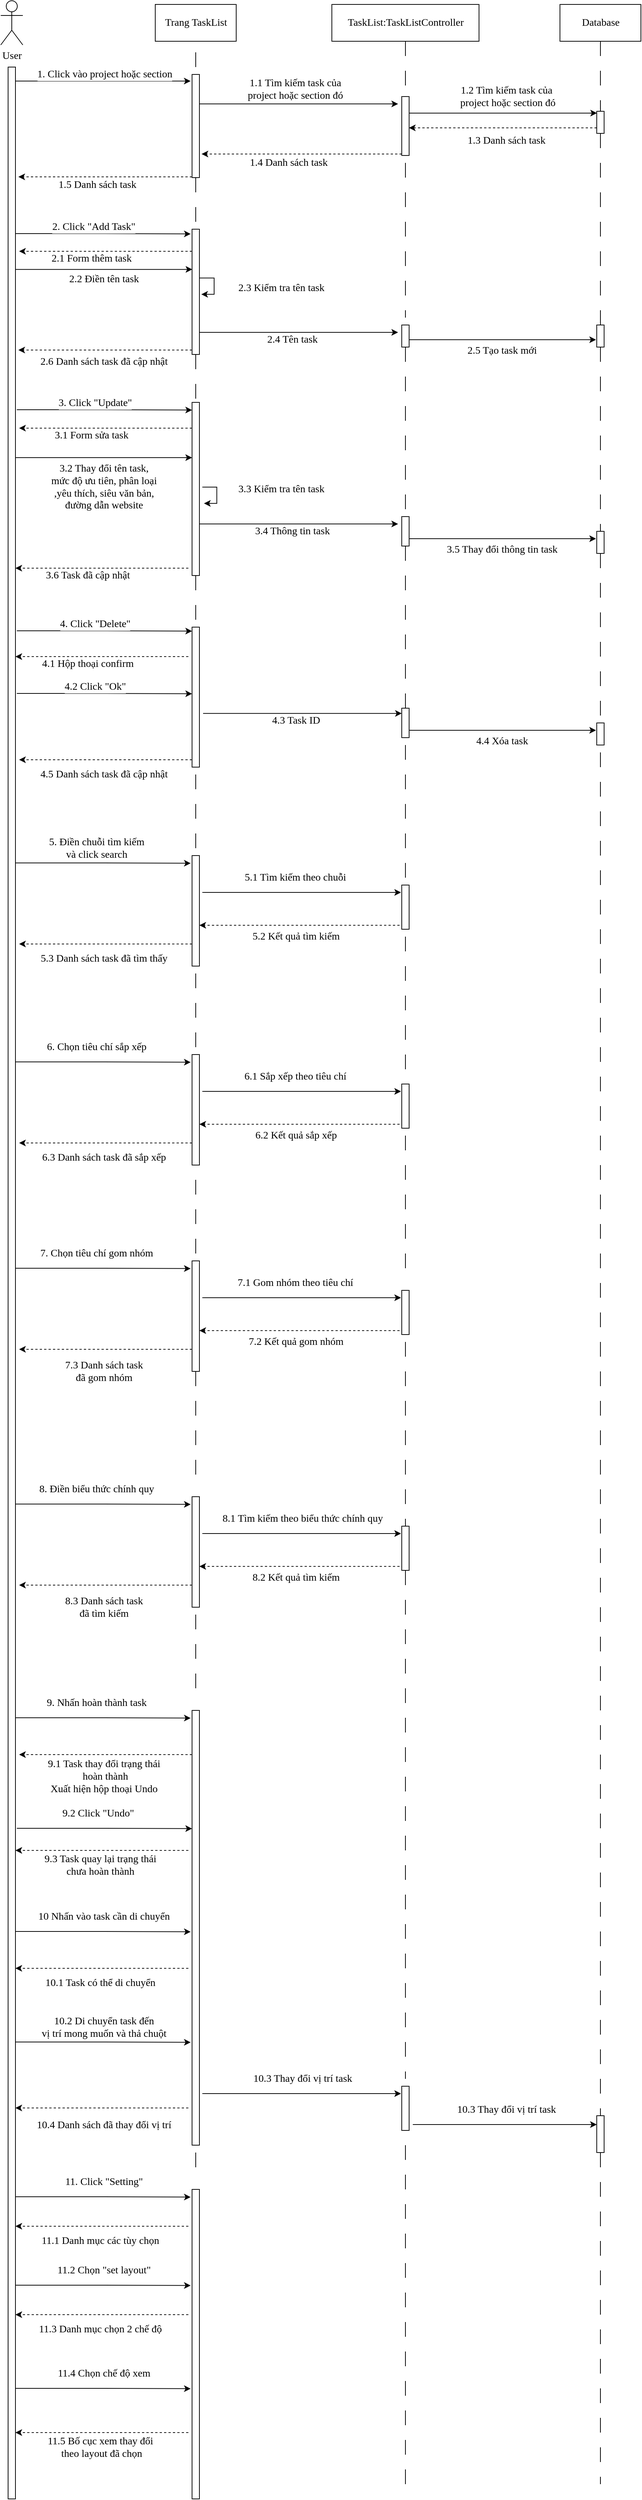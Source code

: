<mxfile version="13.9.7" type="google"><diagram id="oH6InZsteaYxzevQTh1Y" name="Page-1"><mxGraphModel dx="1323" dy="702" grid="1" gridSize="10" guides="1" tooltips="1" connect="1" arrows="1" fold="1" page="1" pageScale="1" pageWidth="827" pageHeight="1169" math="0" shadow="0"><root><mxCell id="0"/><mxCell id="1" parent="0"/><mxCell id="gBEN8tyaQ1aY2pG-gv04-1" value="User" style="shape=umlActor;verticalLabelPosition=bottom;verticalAlign=top;html=1;outlineConnect=0;fontFamily=Verdana;fontSize=14;" parent="1" vertex="1"><mxGeometry x="140" y="40" width="30" height="60" as="geometry"/></mxCell><mxCell id="gBEN8tyaQ1aY2pG-gv04-9" style="edgeStyle=orthogonalEdgeStyle;rounded=0;orthogonalLoop=1;jettySize=auto;html=1;fontFamily=Verdana;fontSize=14;" parent="1" source="gBEN8tyaQ1aY2pG-gv04-2" edge="1"><mxGeometry relative="1" as="geometry"><mxPoint x="398" y="149" as="targetPoint"/><Array as="points"><mxPoint x="240" y="149"/><mxPoint x="240" y="149"/></Array></mxGeometry></mxCell><mxCell id="gBEN8tyaQ1aY2pG-gv04-10" value="1. Click vào project hoặc section" style="edgeLabel;html=1;align=center;verticalAlign=middle;resizable=0;points=[];fontFamily=Verdana;fontSize=14;" parent="gBEN8tyaQ1aY2pG-gv04-9" vertex="1" connectable="0"><mxGeometry x="-0.185" y="3" relative="1" as="geometry"><mxPoint x="23.33" y="-6" as="offset"/></mxGeometry></mxCell><mxCell id="gBEN8tyaQ1aY2pG-gv04-31" style="edgeStyle=orthogonalEdgeStyle;rounded=0;orthogonalLoop=1;jettySize=auto;html=1;entryX=-0.189;entryY=0.038;entryDx=0;entryDy=0;entryPerimeter=0;fontFamily=Verdana;fontSize=14;" parent="1" source="gBEN8tyaQ1aY2pG-gv04-2" target="gBEN8tyaQ1aY2pG-gv04-30" edge="1"><mxGeometry relative="1" as="geometry"><Array as="points"><mxPoint x="280" y="356"/><mxPoint x="280" y="356"/></Array></mxGeometry></mxCell><mxCell id="gBEN8tyaQ1aY2pG-gv04-32" value="2. Click &quot;Add Task&quot;" style="edgeLabel;html=1;align=center;verticalAlign=middle;resizable=0;points=[];fontFamily=Verdana;fontSize=14;" parent="gBEN8tyaQ1aY2pG-gv04-31" vertex="1" connectable="0"><mxGeometry x="-0.113" y="-2" relative="1" as="geometry"><mxPoint y="-11.02" as="offset"/></mxGeometry></mxCell><mxCell id="gBEN8tyaQ1aY2pG-gv04-36" style="edgeStyle=orthogonalEdgeStyle;rounded=0;orthogonalLoop=1;jettySize=auto;html=1;entryX=0.033;entryY=0.321;entryDx=0;entryDy=0;entryPerimeter=0;fontFamily=Verdana;fontSize=14;" parent="1" source="gBEN8tyaQ1aY2pG-gv04-2" target="gBEN8tyaQ1aY2pG-gv04-30" edge="1"><mxGeometry relative="1" as="geometry"><Array as="points"><mxPoint x="230" y="405"/></Array></mxGeometry></mxCell><mxCell id="gBEN8tyaQ1aY2pG-gv04-37" value="2.2 Điền tên task" style="edgeLabel;html=1;align=center;verticalAlign=middle;resizable=0;points=[];fontFamily=Verdana;fontSize=14;" parent="gBEN8tyaQ1aY2pG-gv04-36" vertex="1" connectable="0"><mxGeometry x="0.156" y="3" relative="1" as="geometry"><mxPoint x="-19.17" y="15.98" as="offset"/></mxGeometry></mxCell><mxCell id="gBEN8tyaQ1aY2pG-gv04-2" value="" style="html=1;points=[];perimeter=orthogonalPerimeter;fontFamily=Verdana;fontSize=14;" parent="1" vertex="1"><mxGeometry x="150" y="130" width="10" height="3300" as="geometry"/></mxCell><mxCell id="gBEN8tyaQ1aY2pG-gv04-3" value="Trang TaskList" style="html=1;fontFamily=Verdana;fontSize=14;" parent="1" vertex="1"><mxGeometry x="350" y="45" width="110" height="50" as="geometry"/></mxCell><mxCell id="gBEN8tyaQ1aY2pG-gv04-4" value="TaskList:TaskListController" style="html=1;fontFamily=Verdana;fontSize=14;" parent="1" vertex="1"><mxGeometry x="590" y="45" width="200" height="50" as="geometry"/></mxCell><mxCell id="gBEN8tyaQ1aY2pG-gv04-5" value="Database" style="html=1;fontFamily=Verdana;fontSize=14;" parent="1" vertex="1"><mxGeometry x="900" y="45" width="110" height="50" as="geometry"/></mxCell><mxCell id="gBEN8tyaQ1aY2pG-gv04-6" value="" style="line;strokeWidth=1;direction=south;html=1;dashed=1;dashPattern=20 20;fontFamily=Verdana;fontSize=14;" parent="1" vertex="1"><mxGeometry x="400" y="110" width="10" height="20" as="geometry"/></mxCell><mxCell id="gBEN8tyaQ1aY2pG-gv04-16" style="edgeStyle=orthogonalEdgeStyle;rounded=0;orthogonalLoop=1;jettySize=auto;html=1;fontFamily=Verdana;fontSize=14;" parent="1" source="gBEN8tyaQ1aY2pG-gv04-7" edge="1"><mxGeometry relative="1" as="geometry"><mxPoint x="680" y="180" as="targetPoint"/><Array as="points"><mxPoint x="500" y="180"/><mxPoint x="500" y="180"/></Array></mxGeometry></mxCell><mxCell id="gBEN8tyaQ1aY2pG-gv04-17" value="1.1 Tìm kiếm task của &lt;br&gt;project hoặc section đó" style="edgeLabel;html=1;align=center;verticalAlign=middle;resizable=0;points=[];fontFamily=Verdana;fontSize=14;" parent="gBEN8tyaQ1aY2pG-gv04-16" vertex="1" connectable="0"><mxGeometry x="-0.195" y="-1" relative="1" as="geometry"><mxPoint x="21.67" y="-21" as="offset"/></mxGeometry></mxCell><mxCell id="gBEN8tyaQ1aY2pG-gv04-25" style="edgeStyle=orthogonalEdgeStyle;rounded=0;orthogonalLoop=1;jettySize=auto;html=1;dashed=1;fontFamily=Verdana;fontSize=14;" parent="1" source="gBEN8tyaQ1aY2pG-gv04-7" edge="1"><mxGeometry relative="1" as="geometry"><mxPoint x="164" y="279" as="targetPoint"/><Array as="points"><mxPoint x="340" y="279"/><mxPoint x="340" y="279"/></Array></mxGeometry></mxCell><mxCell id="gBEN8tyaQ1aY2pG-gv04-26" value="1.5 Danh sách task" style="edgeLabel;html=1;align=center;verticalAlign=middle;resizable=0;points=[];fontFamily=Verdana;fontSize=14;" parent="gBEN8tyaQ1aY2pG-gv04-25" vertex="1" connectable="0"><mxGeometry x="0.203" y="-1" relative="1" as="geometry"><mxPoint x="12.5" y="12.02" as="offset"/></mxGeometry></mxCell><mxCell id="gBEN8tyaQ1aY2pG-gv04-7" value="" style="html=1;points=[];perimeter=orthogonalPerimeter;fontFamily=Verdana;fontSize=14;" parent="1" vertex="1"><mxGeometry x="400" y="140" width="10" height="140" as="geometry"/></mxCell><mxCell id="gBEN8tyaQ1aY2pG-gv04-11" value="" style="line;strokeWidth=1;direction=south;html=1;dashed=1;dashPattern=20 20;fontFamily=Verdana;fontSize=14;" parent="1" vertex="1"><mxGeometry x="685" y="95" width="10" height="75" as="geometry"/></mxCell><mxCell id="gBEN8tyaQ1aY2pG-gv04-13" value="" style="line;strokeWidth=1;direction=south;html=1;dashed=1;dashPattern=20 20;fontFamily=Verdana;fontSize=14;" parent="1" vertex="1"><mxGeometry x="950" y="95" width="10" height="95" as="geometry"/></mxCell><mxCell id="gBEN8tyaQ1aY2pG-gv04-19" style="edgeStyle=orthogonalEdgeStyle;rounded=0;orthogonalLoop=1;jettySize=auto;html=1;entryX=0.033;entryY=0.083;entryDx=0;entryDy=0;entryPerimeter=0;fontFamily=Verdana;fontSize=14;" parent="1" source="gBEN8tyaQ1aY2pG-gv04-15" target="gBEN8tyaQ1aY2pG-gv04-18" edge="1"><mxGeometry relative="1" as="geometry"><Array as="points"><mxPoint x="823" y="192"/></Array></mxGeometry></mxCell><mxCell id="gBEN8tyaQ1aY2pG-gv04-20" value="1.2 Tìm kiếm task của&lt;br&gt;&amp;nbsp;project hoặc section đó" style="edgeLabel;html=1;align=center;verticalAlign=middle;resizable=0;points=[];fontFamily=Verdana;fontSize=14;" parent="gBEN8tyaQ1aY2pG-gv04-19" vertex="1" connectable="0"><mxGeometry x="0.165" y="4" relative="1" as="geometry"><mxPoint x="-16.33" y="-18.5" as="offset"/></mxGeometry></mxCell><mxCell id="gBEN8tyaQ1aY2pG-gv04-23" style="edgeStyle=orthogonalEdgeStyle;rounded=0;orthogonalLoop=1;jettySize=auto;html=1;dashed=1;fontFamily=Verdana;fontSize=14;" parent="1" source="gBEN8tyaQ1aY2pG-gv04-15" edge="1"><mxGeometry relative="1" as="geometry"><mxPoint x="413" y="248" as="targetPoint"/><Array as="points"><mxPoint x="620" y="248"/><mxPoint x="620" y="248"/></Array></mxGeometry></mxCell><mxCell id="gBEN8tyaQ1aY2pG-gv04-24" value="1.4 Danh sách task" style="edgeLabel;html=1;align=center;verticalAlign=middle;resizable=0;points=[];fontFamily=Verdana;fontSize=14;" parent="gBEN8tyaQ1aY2pG-gv04-23" vertex="1" connectable="0"><mxGeometry x="0.137" y="2" relative="1" as="geometry"><mxPoint y="10" as="offset"/></mxGeometry></mxCell><mxCell id="gBEN8tyaQ1aY2pG-gv04-15" value="" style="html=1;points=[];perimeter=orthogonalPerimeter;fontFamily=Verdana;fontSize=14;" parent="1" vertex="1"><mxGeometry x="685" y="170" width="10" height="80" as="geometry"/></mxCell><mxCell id="gBEN8tyaQ1aY2pG-gv04-21" style="edgeStyle=orthogonalEdgeStyle;rounded=0;orthogonalLoop=1;jettySize=auto;html=1;entryX=0.978;entryY=0.531;entryDx=0;entryDy=0;entryPerimeter=0;dashed=1;fontFamily=Verdana;fontSize=14;" parent="1" source="gBEN8tyaQ1aY2pG-gv04-18" target="gBEN8tyaQ1aY2pG-gv04-15" edge="1"><mxGeometry relative="1" as="geometry"><Array as="points"><mxPoint x="823" y="212"/></Array></mxGeometry></mxCell><mxCell id="gBEN8tyaQ1aY2pG-gv04-22" value="1.3 Danh sách task" style="edgeLabel;html=1;align=center;verticalAlign=middle;resizable=0;points=[];fontFamily=Verdana;fontSize=14;" parent="gBEN8tyaQ1aY2pG-gv04-21" vertex="1" connectable="0"><mxGeometry x="-0.167" y="2" relative="1" as="geometry"><mxPoint x="-16.33" y="15.5" as="offset"/></mxGeometry></mxCell><mxCell id="gBEN8tyaQ1aY2pG-gv04-18" value="" style="html=1;points=[];perimeter=orthogonalPerimeter;fontFamily=Verdana;fontSize=14;" parent="1" vertex="1"><mxGeometry x="950" y="190" width="10" height="30" as="geometry"/></mxCell><mxCell id="gBEN8tyaQ1aY2pG-gv04-27" value="" style="line;strokeWidth=1;direction=south;html=1;dashed=1;dashPattern=20 20;fontFamily=Verdana;fontSize=14;" parent="1" vertex="1"><mxGeometry x="400" y="280" width="10" height="75" as="geometry"/></mxCell><mxCell id="gBEN8tyaQ1aY2pG-gv04-28" value="" style="line;strokeWidth=1;direction=south;html=1;dashed=1;dashPattern=20 20;fontFamily=Verdana;fontSize=14;" parent="1" vertex="1"><mxGeometry x="685" y="260" width="10" height="210" as="geometry"/></mxCell><mxCell id="gBEN8tyaQ1aY2pG-gv04-29" value="" style="line;strokeWidth=1;direction=south;html=1;dashed=1;dashPattern=20 20;fontFamily=Verdana;fontSize=14;" parent="1" vertex="1"><mxGeometry x="950" y="220" width="10" height="260" as="geometry"/></mxCell><mxCell id="gBEN8tyaQ1aY2pG-gv04-34" style="edgeStyle=orthogonalEdgeStyle;rounded=0;orthogonalLoop=1;jettySize=auto;html=1;dashed=1;fontFamily=Verdana;fontSize=14;" parent="1" source="gBEN8tyaQ1aY2pG-gv04-30" edge="1"><mxGeometry relative="1" as="geometry"><mxPoint x="165" y="380" as="targetPoint"/><Array as="points"><mxPoint x="165" y="380"/></Array></mxGeometry></mxCell><mxCell id="gBEN8tyaQ1aY2pG-gv04-35" value="2.1 Form thêm task" style="edgeLabel;html=1;align=center;verticalAlign=middle;resizable=0;points=[];fontFamily=Verdana;fontSize=14;" parent="gBEN8tyaQ1aY2pG-gv04-34" vertex="1" connectable="0"><mxGeometry x="0.164" y="2" relative="1" as="geometry"><mxPoint y="8" as="offset"/></mxGeometry></mxCell><mxCell id="gBEN8tyaQ1aY2pG-gv04-43" style="edgeStyle=orthogonalEdgeStyle;rounded=0;orthogonalLoop=1;jettySize=auto;html=1;fontFamily=Verdana;fontSize=14;" parent="1" source="gBEN8tyaQ1aY2pG-gv04-30" edge="1"><mxGeometry relative="1" as="geometry"><mxPoint x="680" y="490" as="targetPoint"/><Array as="points"><mxPoint x="480" y="490"/><mxPoint x="480" y="490"/></Array></mxGeometry></mxCell><mxCell id="gBEN8tyaQ1aY2pG-gv04-44" value="2.4 Tên task" style="edgeLabel;html=1;align=center;verticalAlign=middle;resizable=0;points=[];fontFamily=Verdana;fontSize=14;" parent="gBEN8tyaQ1aY2pG-gv04-43" vertex="1" connectable="0"><mxGeometry x="-0.125" y="3" relative="1" as="geometry"><mxPoint x="7.5" y="13" as="offset"/></mxGeometry></mxCell><mxCell id="gBEN8tyaQ1aY2pG-gv04-48" style="edgeStyle=orthogonalEdgeStyle;rounded=0;orthogonalLoop=1;jettySize=auto;html=1;dashed=1;fontFamily=Verdana;fontSize=14;" parent="1" source="gBEN8tyaQ1aY2pG-gv04-30" edge="1"><mxGeometry relative="1" as="geometry"><mxPoint x="164" y="514" as="targetPoint"/><Array as="points"><mxPoint x="350" y="514"/><mxPoint x="350" y="514"/></Array></mxGeometry></mxCell><mxCell id="gBEN8tyaQ1aY2pG-gv04-49" value="2.6 Danh sách task đã cập nhật" style="edgeLabel;html=1;align=center;verticalAlign=middle;resizable=0;points=[];fontFamily=Verdana;fontSize=14;" parent="gBEN8tyaQ1aY2pG-gv04-48" vertex="1" connectable="0"><mxGeometry x="0.1" y="2" relative="1" as="geometry"><mxPoint x="10" y="14.09" as="offset"/></mxGeometry></mxCell><mxCell id="gBEN8tyaQ1aY2pG-gv04-30" value="" style="html=1;points=[];perimeter=orthogonalPerimeter;fontFamily=Verdana;fontSize=14;" parent="1" vertex="1"><mxGeometry x="400" y="350" width="10" height="170" as="geometry"/></mxCell><mxCell id="gBEN8tyaQ1aY2pG-gv04-38" style="edgeStyle=orthogonalEdgeStyle;rounded=0;orthogonalLoop=1;jettySize=auto;html=1;exitX=1.033;exitY=0.39;exitDx=0;exitDy=0;exitPerimeter=0;entryX=1.256;entryY=0.52;entryDx=0;entryDy=0;entryPerimeter=0;fontFamily=Verdana;fontSize=14;" parent="1" source="gBEN8tyaQ1aY2pG-gv04-30" target="gBEN8tyaQ1aY2pG-gv04-30" edge="1"><mxGeometry relative="1" as="geometry"><Array as="points"><mxPoint x="430" y="416"/><mxPoint x="430" y="438"/></Array></mxGeometry></mxCell><mxCell id="gBEN8tyaQ1aY2pG-gv04-39" value="2.3 Kiểm tra tên task" style="edgeLabel;html=1;align=center;verticalAlign=middle;resizable=0;points=[];fontFamily=Verdana;fontSize=14;" parent="gBEN8tyaQ1aY2pG-gv04-38" vertex="1" connectable="0"><mxGeometry x="-0.424" y="-3" relative="1" as="geometry"><mxPoint x="93.01" y="10.67" as="offset"/></mxGeometry></mxCell><mxCell id="gBEN8tyaQ1aY2pG-gv04-45" style="edgeStyle=orthogonalEdgeStyle;rounded=0;orthogonalLoop=1;jettySize=auto;html=1;fontFamily=Verdana;fontSize=14;" parent="1" source="gBEN8tyaQ1aY2pG-gv04-40" edge="1"><mxGeometry relative="1" as="geometry"><mxPoint x="949" y="500" as="targetPoint"/><Array as="points"><mxPoint x="949" y="500"/></Array></mxGeometry></mxCell><mxCell id="gBEN8tyaQ1aY2pG-gv04-47" value="2.5 Tạo task mới" style="edgeLabel;html=1;align=center;verticalAlign=middle;resizable=0;points=[];fontFamily=Verdana;fontSize=14;" parent="gBEN8tyaQ1aY2pG-gv04-45" vertex="1" connectable="0"><mxGeometry x="-0.096" y="-1" relative="1" as="geometry"><mxPoint x="10.35" y="14" as="offset"/></mxGeometry></mxCell><mxCell id="gBEN8tyaQ1aY2pG-gv04-40" value="" style="html=1;points=[];perimeter=orthogonalPerimeter;fontFamily=Verdana;fontSize=14;" parent="1" vertex="1"><mxGeometry x="685" y="480" width="10" height="30" as="geometry"/></mxCell><mxCell id="gBEN8tyaQ1aY2pG-gv04-41" value="" style="html=1;points=[];perimeter=orthogonalPerimeter;fontFamily=Verdana;fontSize=14;" parent="1" vertex="1"><mxGeometry x="950" y="480" width="10" height="30" as="geometry"/></mxCell><mxCell id="gBEN8tyaQ1aY2pG-gv04-50" value="" style="line;strokeWidth=1;direction=south;html=1;dashed=1;dashPattern=20 20;fontFamily=Verdana;fontSize=14;" parent="1" vertex="1"><mxGeometry x="400" y="520" width="10" height="75" as="geometry"/></mxCell><mxCell id="gBEN8tyaQ1aY2pG-gv04-51" value="" style="line;strokeWidth=1;direction=south;html=1;dashed=1;dashPattern=20 20;fontFamily=Verdana;fontSize=14;" parent="1" vertex="1"><mxGeometry x="685" y="510" width="10" height="220" as="geometry"/></mxCell><mxCell id="gBEN8tyaQ1aY2pG-gv04-52" value="" style="line;strokeWidth=1;direction=south;html=1;dashed=1;dashPattern=20 20;fontFamily=Verdana;fontSize=14;" parent="1" vertex="1"><mxGeometry x="950" y="510" width="10" height="250" as="geometry"/></mxCell><mxCell id="gBEN8tyaQ1aY2pG-gv04-53" value="" style="html=1;points=[];perimeter=orthogonalPerimeter;fontFamily=Verdana;fontSize=14;" parent="1" vertex="1"><mxGeometry x="400" y="585" width="10" height="235" as="geometry"/></mxCell><mxCell id="gBEN8tyaQ1aY2pG-gv04-54" style="edgeStyle=orthogonalEdgeStyle;rounded=0;orthogonalLoop=1;jettySize=auto;html=1;entryX=-0.189;entryY=0.038;entryDx=0;entryDy=0;entryPerimeter=0;fontFamily=Verdana;fontSize=14;" parent="1" edge="1"><mxGeometry relative="1" as="geometry"><mxPoint x="161.89" y="595.0" as="sourcePoint"/><mxPoint x="400.0" y="595.46" as="targetPoint"/><Array as="points"><mxPoint x="281.89" y="595"/><mxPoint x="281.89" y="595"/></Array></mxGeometry></mxCell><mxCell id="gBEN8tyaQ1aY2pG-gv04-55" value="3. Click &quot;Update&quot;" style="edgeLabel;html=1;align=center;verticalAlign=middle;resizable=0;points=[];fontFamily=Verdana;fontSize=14;" parent="gBEN8tyaQ1aY2pG-gv04-54" vertex="1" connectable="0"><mxGeometry x="-0.113" y="-2" relative="1" as="geometry"><mxPoint y="-11.02" as="offset"/></mxGeometry></mxCell><mxCell id="gBEN8tyaQ1aY2pG-gv04-56" style="edgeStyle=orthogonalEdgeStyle;rounded=0;orthogonalLoop=1;jettySize=auto;html=1;dashed=1;fontFamily=Verdana;fontSize=14;" parent="1" edge="1"><mxGeometry relative="1" as="geometry"><mxPoint x="400" y="620" as="sourcePoint"/><mxPoint x="165" y="620" as="targetPoint"/><Array as="points"><mxPoint x="165" y="620"/></Array></mxGeometry></mxCell><mxCell id="gBEN8tyaQ1aY2pG-gv04-57" value="3.1 Form sửa task" style="edgeLabel;html=1;align=center;verticalAlign=middle;resizable=0;points=[];fontFamily=Verdana;fontSize=14;" parent="gBEN8tyaQ1aY2pG-gv04-56" vertex="1" connectable="0"><mxGeometry x="0.164" y="2" relative="1" as="geometry"><mxPoint y="8" as="offset"/></mxGeometry></mxCell><mxCell id="gBEN8tyaQ1aY2pG-gv04-58" style="edgeStyle=orthogonalEdgeStyle;rounded=0;orthogonalLoop=1;jettySize=auto;html=1;entryX=0.033;entryY=0.321;entryDx=0;entryDy=0;entryPerimeter=0;fontFamily=Verdana;fontSize=14;" parent="1" edge="1"><mxGeometry relative="1" as="geometry"><mxPoint x="159.67" y="660.013" as="sourcePoint"/><mxPoint x="400.0" y="660" as="targetPoint"/><Array as="points"><mxPoint x="229.67" y="660.43"/></Array></mxGeometry></mxCell><mxCell id="gBEN8tyaQ1aY2pG-gv04-59" value="3.2 Thay đổi tên task, &lt;br&gt;mức độ ưu tiên, phân loại&lt;br style=&quot;font-size: 14px&quot;&gt;,yêu thích, siêu văn bản, &lt;br&gt;đường dẫn website" style="edgeLabel;html=1;align=center;verticalAlign=middle;resizable=0;points=[];fontFamily=Verdana;fontSize=14;" parent="gBEN8tyaQ1aY2pG-gv04-58" vertex="1" connectable="0"><mxGeometry x="0.156" y="3" relative="1" as="geometry"><mxPoint x="-19.17" y="43" as="offset"/></mxGeometry></mxCell><mxCell id="gBEN8tyaQ1aY2pG-gv04-60" style="edgeStyle=orthogonalEdgeStyle;rounded=0;orthogonalLoop=1;jettySize=auto;html=1;exitX=1.033;exitY=0.39;exitDx=0;exitDy=0;exitPerimeter=0;entryX=1.256;entryY=0.52;entryDx=0;entryDy=0;entryPerimeter=0;fontFamily=Verdana;fontSize=14;" parent="1" edge="1"><mxGeometry relative="1" as="geometry"><mxPoint x="414.0" y="700" as="sourcePoint"/><mxPoint x="416.23" y="722.1" as="targetPoint"/><Array as="points"><mxPoint x="433.67" y="699.7"/><mxPoint x="433.67" y="721.7"/></Array></mxGeometry></mxCell><mxCell id="gBEN8tyaQ1aY2pG-gv04-61" value="3.3 Kiểm tra tên task" style="edgeLabel;html=1;align=center;verticalAlign=middle;resizable=0;points=[];fontFamily=Verdana;fontSize=14;" parent="gBEN8tyaQ1aY2pG-gv04-60" vertex="1" connectable="0"><mxGeometry x="-0.424" y="-3" relative="1" as="geometry"><mxPoint x="89.33" y="-0.5" as="offset"/></mxGeometry></mxCell><mxCell id="gBEN8tyaQ1aY2pG-gv04-62" style="edgeStyle=orthogonalEdgeStyle;rounded=0;orthogonalLoop=1;jettySize=auto;html=1;fontFamily=Verdana;fontSize=14;" parent="1" edge="1"><mxGeometry relative="1" as="geometry"><mxPoint x="410" y="750.01" as="sourcePoint"/><mxPoint x="680" y="750" as="targetPoint"/><Array as="points"><mxPoint x="480" y="750.01"/><mxPoint x="480" y="750.01"/></Array></mxGeometry></mxCell><mxCell id="gBEN8tyaQ1aY2pG-gv04-63" value="3.4 Thông tin task" style="edgeLabel;html=1;align=center;verticalAlign=middle;resizable=0;points=[];fontFamily=Verdana;fontSize=14;" parent="gBEN8tyaQ1aY2pG-gv04-62" vertex="1" connectable="0"><mxGeometry x="-0.125" y="3" relative="1" as="geometry"><mxPoint x="7.5" y="13" as="offset"/></mxGeometry></mxCell><mxCell id="gBEN8tyaQ1aY2pG-gv04-66" value="" style="html=1;points=[];perimeter=orthogonalPerimeter;fontFamily=Verdana;fontSize=14;" parent="1" vertex="1"><mxGeometry x="685" y="740" width="10" height="40" as="geometry"/></mxCell><mxCell id="gBEN8tyaQ1aY2pG-gv04-67" value="" style="html=1;points=[];perimeter=orthogonalPerimeter;fontFamily=Verdana;fontSize=14;" parent="1" vertex="1"><mxGeometry x="950" y="760" width="10" height="30" as="geometry"/></mxCell><mxCell id="gBEN8tyaQ1aY2pG-gv04-69" style="edgeStyle=orthogonalEdgeStyle;rounded=0;orthogonalLoop=1;jettySize=auto;html=1;fontFamily=Verdana;fontSize=14;" parent="1" edge="1"><mxGeometry relative="1" as="geometry"><mxPoint x="695" y="770" as="sourcePoint"/><mxPoint x="949" y="770" as="targetPoint"/><Array as="points"><mxPoint x="949" y="770"/></Array></mxGeometry></mxCell><mxCell id="gBEN8tyaQ1aY2pG-gv04-70" value="3.5 Thay đổi thông tin task" style="edgeLabel;html=1;align=center;verticalAlign=middle;resizable=0;points=[];fontFamily=Verdana;fontSize=14;" parent="gBEN8tyaQ1aY2pG-gv04-69" vertex="1" connectable="0"><mxGeometry x="-0.096" y="-1" relative="1" as="geometry"><mxPoint x="10.35" y="14" as="offset"/></mxGeometry></mxCell><mxCell id="gBEN8tyaQ1aY2pG-gv04-71" style="edgeStyle=orthogonalEdgeStyle;rounded=0;orthogonalLoop=1;jettySize=auto;html=1;dashed=1;fontFamily=Verdana;fontSize=14;" parent="1" edge="1"><mxGeometry relative="1" as="geometry"><mxPoint x="395" y="810" as="sourcePoint"/><mxPoint x="160" y="810" as="targetPoint"/><Array as="points"><mxPoint x="160" y="810"/></Array></mxGeometry></mxCell><mxCell id="gBEN8tyaQ1aY2pG-gv04-72" value="3.6 Task đã cập nhật" style="edgeLabel;html=1;align=center;verticalAlign=middle;resizable=0;points=[];fontFamily=Verdana;fontSize=14;" parent="gBEN8tyaQ1aY2pG-gv04-71" vertex="1" connectable="0"><mxGeometry x="0.164" y="2" relative="1" as="geometry"><mxPoint y="8" as="offset"/></mxGeometry></mxCell><mxCell id="gBEN8tyaQ1aY2pG-gv04-73" value="" style="line;strokeWidth=1;direction=south;html=1;dashed=1;dashPattern=20 20;fontFamily=Verdana;fontSize=14;" parent="1" vertex="1"><mxGeometry x="400" y="820" width="10" height="75" as="geometry"/></mxCell><mxCell id="gBEN8tyaQ1aY2pG-gv04-74" value="" style="html=1;points=[];perimeter=orthogonalPerimeter;fontFamily=Verdana;fontSize=14;" parent="1" vertex="1"><mxGeometry x="400" y="890" width="10" height="190" as="geometry"/></mxCell><mxCell id="gBEN8tyaQ1aY2pG-gv04-75" style="edgeStyle=orthogonalEdgeStyle;rounded=0;orthogonalLoop=1;jettySize=auto;html=1;entryX=-0.189;entryY=0.038;entryDx=0;entryDy=0;entryPerimeter=0;fontFamily=Verdana;fontSize=14;" parent="1" edge="1"><mxGeometry relative="1" as="geometry"><mxPoint x="161.89" y="895" as="sourcePoint"/><mxPoint x="400" y="895.46" as="targetPoint"/><Array as="points"><mxPoint x="281.89" y="895"/><mxPoint x="281.89" y="895"/></Array></mxGeometry></mxCell><mxCell id="gBEN8tyaQ1aY2pG-gv04-76" value="4. Click &quot;Delete&quot;" style="edgeLabel;html=1;align=center;verticalAlign=middle;resizable=0;points=[];fontFamily=Verdana;fontSize=14;" parent="gBEN8tyaQ1aY2pG-gv04-75" vertex="1" connectable="0"><mxGeometry x="-0.113" y="-2" relative="1" as="geometry"><mxPoint y="-11.02" as="offset"/></mxGeometry></mxCell><mxCell id="gBEN8tyaQ1aY2pG-gv04-77" style="edgeStyle=orthogonalEdgeStyle;rounded=0;orthogonalLoop=1;jettySize=auto;html=1;dashed=1;fontFamily=Verdana;fontSize=14;" parent="1" edge="1"><mxGeometry relative="1" as="geometry"><mxPoint x="395" y="930" as="sourcePoint"/><mxPoint x="160" y="930" as="targetPoint"/><Array as="points"><mxPoint x="160" y="930"/></Array></mxGeometry></mxCell><mxCell id="gBEN8tyaQ1aY2pG-gv04-78" value="4.1 Hộp thoại confirm" style="edgeLabel;html=1;align=center;verticalAlign=middle;resizable=0;points=[];fontFamily=Verdana;fontSize=14;" parent="gBEN8tyaQ1aY2pG-gv04-77" vertex="1" connectable="0"><mxGeometry x="0.164" y="2" relative="1" as="geometry"><mxPoint y="8" as="offset"/></mxGeometry></mxCell><mxCell id="gBEN8tyaQ1aY2pG-gv04-79" style="edgeStyle=orthogonalEdgeStyle;rounded=0;orthogonalLoop=1;jettySize=auto;html=1;entryX=-0.189;entryY=0.038;entryDx=0;entryDy=0;entryPerimeter=0;fontFamily=Verdana;fontSize=14;" parent="1" edge="1"><mxGeometry relative="1" as="geometry"><mxPoint x="161.89" y="980" as="sourcePoint"/><mxPoint x="400" y="980.46" as="targetPoint"/><Array as="points"><mxPoint x="281.89" y="980"/><mxPoint x="281.89" y="980"/></Array></mxGeometry></mxCell><mxCell id="gBEN8tyaQ1aY2pG-gv04-80" value="4.2 Click &quot;Ok&quot;" style="edgeLabel;html=1;align=center;verticalAlign=middle;resizable=0;points=[];fontFamily=Verdana;fontSize=14;" parent="gBEN8tyaQ1aY2pG-gv04-79" vertex="1" connectable="0"><mxGeometry x="-0.113" y="-2" relative="1" as="geometry"><mxPoint y="-11.02" as="offset"/></mxGeometry></mxCell><mxCell id="en__77beJ7SvEC3r9XGY-1" style="edgeStyle=orthogonalEdgeStyle;rounded=0;orthogonalLoop=1;jettySize=auto;html=1;fontFamily=Verdana;fontSize=14;" parent="1" edge="1"><mxGeometry relative="1" as="geometry"><mxPoint x="415" y="1007.09" as="sourcePoint"/><mxPoint x="685" y="1007.08" as="targetPoint"/><Array as="points"><mxPoint x="485" y="1007.09"/><mxPoint x="485" y="1007.09"/></Array></mxGeometry></mxCell><mxCell id="en__77beJ7SvEC3r9XGY-2" value="4.3 Task ID" style="edgeLabel;html=1;align=center;verticalAlign=middle;resizable=0;points=[];fontFamily=Verdana;fontSize=14;" parent="en__77beJ7SvEC3r9XGY-1" vertex="1" connectable="0"><mxGeometry x="-0.125" y="3" relative="1" as="geometry"><mxPoint x="7.5" y="13" as="offset"/></mxGeometry></mxCell><mxCell id="en__77beJ7SvEC3r9XGY-3" value="" style="line;strokeWidth=1;direction=south;html=1;dashed=1;dashPattern=20 20;fontFamily=Verdana;fontSize=14;" parent="1" vertex="1"><mxGeometry x="685" y="780" width="10" height="220" as="geometry"/></mxCell><mxCell id="en__77beJ7SvEC3r9XGY-5" value="" style="html=1;points=[];perimeter=orthogonalPerimeter;fontFamily=Verdana;fontSize=14;" parent="1" vertex="1"><mxGeometry x="685" y="1000" width="10" height="40" as="geometry"/></mxCell><mxCell id="en__77beJ7SvEC3r9XGY-6" style="edgeStyle=orthogonalEdgeStyle;rounded=0;orthogonalLoop=1;jettySize=auto;html=1;fontFamily=Verdana;fontSize=14;" parent="1" edge="1"><mxGeometry relative="1" as="geometry"><mxPoint x="695" y="1030" as="sourcePoint"/><mxPoint x="949" y="1030" as="targetPoint"/><Array as="points"><mxPoint x="949" y="1030"/></Array></mxGeometry></mxCell><mxCell id="en__77beJ7SvEC3r9XGY-7" value="4.4 Xóa task" style="edgeLabel;html=1;align=center;verticalAlign=middle;resizable=0;points=[];fontFamily=Verdana;fontSize=14;" parent="en__77beJ7SvEC3r9XGY-6" vertex="1" connectable="0"><mxGeometry x="-0.096" y="-1" relative="1" as="geometry"><mxPoint x="10.35" y="14" as="offset"/></mxGeometry></mxCell><mxCell id="en__77beJ7SvEC3r9XGY-8" value="" style="html=1;points=[];perimeter=orthogonalPerimeter;fontFamily=Verdana;fontSize=14;" parent="1" vertex="1"><mxGeometry x="950" y="1020" width="10" height="30" as="geometry"/></mxCell><mxCell id="en__77beJ7SvEC3r9XGY-9" value="" style="line;strokeWidth=1;direction=south;html=1;dashed=1;dashPattern=20 20;fontFamily=Verdana;fontSize=14;" parent="1" vertex="1"><mxGeometry x="950" y="790" width="10" height="220" as="geometry"/></mxCell><mxCell id="en__77beJ7SvEC3r9XGY-10" style="edgeStyle=orthogonalEdgeStyle;rounded=0;orthogonalLoop=1;jettySize=auto;html=1;dashed=1;fontFamily=Verdana;fontSize=14;" parent="1" edge="1"><mxGeometry relative="1" as="geometry"><mxPoint x="400" y="1070" as="sourcePoint"/><mxPoint x="165" y="1070" as="targetPoint"/><Array as="points"><mxPoint x="165" y="1070"/></Array></mxGeometry></mxCell><mxCell id="en__77beJ7SvEC3r9XGY-11" value="4.5 Danh sách task đã cập nhật" style="edgeLabel;html=1;align=center;verticalAlign=middle;resizable=0;points=[];fontFamily=Verdana;fontSize=14;" parent="en__77beJ7SvEC3r9XGY-10" vertex="1" connectable="0"><mxGeometry x="0.164" y="2" relative="1" as="geometry"><mxPoint x="16.67" y="18" as="offset"/></mxGeometry></mxCell><mxCell id="en__77beJ7SvEC3r9XGY-12" value="" style="line;strokeWidth=1;direction=south;html=1;dashed=1;dashPattern=20 20;fontFamily=Verdana;fontSize=14;" parent="1" vertex="1"><mxGeometry x="400" y="1090" width="10" height="100" as="geometry"/></mxCell><mxCell id="en__77beJ7SvEC3r9XGY-13" value="" style="line;strokeWidth=1;direction=south;html=1;dashed=1;dashPattern=20 20;fontFamily=Verdana;fontSize=14;" parent="1" vertex="1"><mxGeometry x="685" y="1050" width="10" height="180" as="geometry"/></mxCell><mxCell id="en__77beJ7SvEC3r9XGY-14" value="" style="line;strokeWidth=1;direction=south;html=1;dashed=1;dashPattern=20 20;fontFamily=Verdana;fontSize=14;" parent="1" vertex="1"><mxGeometry x="950" y="1060" width="10" height="1850" as="geometry"/></mxCell><mxCell id="en__77beJ7SvEC3r9XGY-15" value="" style="html=1;points=[];perimeter=orthogonalPerimeter;fontFamily=Verdana;fontSize=14;" parent="1" vertex="1"><mxGeometry x="400" y="1200" width="10" height="150" as="geometry"/></mxCell><mxCell id="en__77beJ7SvEC3r9XGY-16" style="edgeStyle=orthogonalEdgeStyle;rounded=0;orthogonalLoop=1;jettySize=auto;html=1;entryX=-0.189;entryY=0.038;entryDx=0;entryDy=0;entryPerimeter=0;fontFamily=Verdana;fontSize=14;" parent="1" edge="1"><mxGeometry relative="1" as="geometry"><mxPoint x="160.0" y="1210" as="sourcePoint"/><mxPoint x="398.11" y="1210.46" as="targetPoint"/><Array as="points"><mxPoint x="280" y="1210"/><mxPoint x="280" y="1210"/></Array></mxGeometry></mxCell><mxCell id="en__77beJ7SvEC3r9XGY-17" value="5. Điền chuỗi tìm kiếm &lt;br&gt;và click search" style="edgeLabel;html=1;align=center;verticalAlign=middle;resizable=0;points=[];fontFamily=Verdana;fontSize=14;" parent="en__77beJ7SvEC3r9XGY-16" vertex="1" connectable="0"><mxGeometry x="-0.113" y="-2" relative="1" as="geometry"><mxPoint x="4.17" y="-22" as="offset"/></mxGeometry></mxCell><mxCell id="en__77beJ7SvEC3r9XGY-19" style="edgeStyle=orthogonalEdgeStyle;rounded=0;orthogonalLoop=1;jettySize=auto;html=1;fontFamily=Verdana;fontSize=14;" parent="1" edge="1"><mxGeometry relative="1" as="geometry"><mxPoint x="414" y="1250.01" as="sourcePoint"/><mxPoint x="684" y="1250" as="targetPoint"/><Array as="points"><mxPoint x="484" y="1250.01"/><mxPoint x="484" y="1250.01"/></Array></mxGeometry></mxCell><mxCell id="en__77beJ7SvEC3r9XGY-20" value="5.1 Tìm kiếm theo chuỗi" style="edgeLabel;html=1;align=center;verticalAlign=middle;resizable=0;points=[];fontFamily=Verdana;fontSize=14;" parent="en__77beJ7SvEC3r9XGY-19" vertex="1" connectable="0"><mxGeometry x="-0.125" y="3" relative="1" as="geometry"><mxPoint x="7.5" y="-17" as="offset"/></mxGeometry></mxCell><mxCell id="en__77beJ7SvEC3r9XGY-21" value="" style="html=1;points=[];perimeter=orthogonalPerimeter;fontFamily=Verdana;fontSize=14;" parent="1" vertex="1"><mxGeometry x="685" y="1240" width="10" height="60" as="geometry"/></mxCell><mxCell id="en__77beJ7SvEC3r9XGY-24" style="edgeStyle=orthogonalEdgeStyle;rounded=0;orthogonalLoop=1;jettySize=auto;html=1;dashed=1;fontFamily=Verdana;fontSize=14;" parent="1" edge="1"><mxGeometry relative="1" as="geometry"><mxPoint x="410" y="1294.58" as="targetPoint"/><Array as="points"><mxPoint x="617" y="1294.58"/><mxPoint x="617" y="1294.58"/></Array><mxPoint x="682" y="1294.58" as="sourcePoint"/></mxGeometry></mxCell><mxCell id="en__77beJ7SvEC3r9XGY-25" value="5.2 Kết quả tìm kiếm" style="edgeLabel;html=1;align=center;verticalAlign=middle;resizable=0;points=[];fontFamily=Verdana;fontSize=14;" parent="en__77beJ7SvEC3r9XGY-24" vertex="1" connectable="0"><mxGeometry x="0.137" y="2" relative="1" as="geometry"><mxPoint x="13" y="13.42" as="offset"/></mxGeometry></mxCell><mxCell id="en__77beJ7SvEC3r9XGY-27" style="edgeStyle=orthogonalEdgeStyle;rounded=0;orthogonalLoop=1;jettySize=auto;html=1;dashed=1;fontFamily=Verdana;fontSize=14;" parent="1" edge="1"><mxGeometry relative="1" as="geometry"><mxPoint x="400" y="1320" as="sourcePoint"/><mxPoint x="165" y="1320" as="targetPoint"/><Array as="points"><mxPoint x="165" y="1320"/></Array></mxGeometry></mxCell><mxCell id="en__77beJ7SvEC3r9XGY-28" value="5.3 Danh sách task đã tìm thấy" style="edgeLabel;html=1;align=center;verticalAlign=middle;resizable=0;points=[];fontFamily=Verdana;fontSize=14;" parent="en__77beJ7SvEC3r9XGY-27" vertex="1" connectable="0"><mxGeometry x="0.164" y="2" relative="1" as="geometry"><mxPoint x="16.67" y="18" as="offset"/></mxGeometry></mxCell><mxCell id="en__77beJ7SvEC3r9XGY-29" value="" style="line;strokeWidth=1;direction=south;html=1;dashed=1;dashPattern=20 20;fontFamily=Verdana;fontSize=14;" parent="1" vertex="1"><mxGeometry x="400" y="1360" width="10" height="100" as="geometry"/></mxCell><mxCell id="en__77beJ7SvEC3r9XGY-32" value="" style="line;strokeWidth=1;direction=south;html=1;dashed=1;dashPattern=20 20;fontFamily=Verdana;fontSize=14;" parent="1" vertex="1"><mxGeometry x="685" y="1310" width="10" height="200" as="geometry"/></mxCell><mxCell id="en__77beJ7SvEC3r9XGY-42" value="" style="html=1;points=[];perimeter=orthogonalPerimeter;fontFamily=Verdana;fontSize=14;" parent="1" vertex="1"><mxGeometry x="400" y="1470" width="10" height="150" as="geometry"/></mxCell><mxCell id="en__77beJ7SvEC3r9XGY-43" style="edgeStyle=orthogonalEdgeStyle;rounded=0;orthogonalLoop=1;jettySize=auto;html=1;entryX=-0.189;entryY=0.038;entryDx=0;entryDy=0;entryPerimeter=0;fontFamily=Verdana;fontSize=14;" parent="1" edge="1"><mxGeometry relative="1" as="geometry"><mxPoint x="160" y="1480" as="sourcePoint"/><mxPoint x="398.11" y="1480.46" as="targetPoint"/><Array as="points"><mxPoint x="280" y="1480"/><mxPoint x="280" y="1480"/></Array></mxGeometry></mxCell><mxCell id="en__77beJ7SvEC3r9XGY-44" value="6. Chọn tiêu chí sắp xếp" style="edgeLabel;html=1;align=center;verticalAlign=middle;resizable=0;points=[];fontFamily=Verdana;fontSize=14;" parent="en__77beJ7SvEC3r9XGY-43" vertex="1" connectable="0"><mxGeometry x="-0.113" y="-2" relative="1" as="geometry"><mxPoint x="4.17" y="-22" as="offset"/></mxGeometry></mxCell><mxCell id="en__77beJ7SvEC3r9XGY-45" style="edgeStyle=orthogonalEdgeStyle;rounded=0;orthogonalLoop=1;jettySize=auto;html=1;fontFamily=Verdana;fontSize=14;" parent="1" edge="1"><mxGeometry relative="1" as="geometry"><mxPoint x="414" y="1520.01" as="sourcePoint"/><mxPoint x="684" y="1520" as="targetPoint"/><Array as="points"><mxPoint x="484" y="1520.01"/><mxPoint x="484" y="1520.01"/></Array></mxGeometry></mxCell><mxCell id="en__77beJ7SvEC3r9XGY-46" value="6.1 Sắp xếp theo tiêu chí" style="edgeLabel;html=1;align=center;verticalAlign=middle;resizable=0;points=[];fontFamily=Verdana;fontSize=14;" parent="en__77beJ7SvEC3r9XGY-45" vertex="1" connectable="0"><mxGeometry x="-0.125" y="3" relative="1" as="geometry"><mxPoint x="7.5" y="-17" as="offset"/></mxGeometry></mxCell><mxCell id="en__77beJ7SvEC3r9XGY-47" value="" style="html=1;points=[];perimeter=orthogonalPerimeter;fontFamily=Verdana;fontSize=14;" parent="1" vertex="1"><mxGeometry x="685" y="1510" width="10" height="60" as="geometry"/></mxCell><mxCell id="en__77beJ7SvEC3r9XGY-48" style="edgeStyle=orthogonalEdgeStyle;rounded=0;orthogonalLoop=1;jettySize=auto;html=1;dashed=1;fontFamily=Verdana;fontSize=14;" parent="1" edge="1"><mxGeometry relative="1" as="geometry"><mxPoint x="410" y="1564.58" as="targetPoint"/><Array as="points"><mxPoint x="617" y="1564.58"/><mxPoint x="617" y="1564.58"/></Array><mxPoint x="682" y="1564.58" as="sourcePoint"/></mxGeometry></mxCell><mxCell id="en__77beJ7SvEC3r9XGY-49" value="6.2 Kết quả sắp xếp" style="edgeLabel;html=1;align=center;verticalAlign=middle;resizable=0;points=[];fontFamily=Verdana;fontSize=14;" parent="en__77beJ7SvEC3r9XGY-48" vertex="1" connectable="0"><mxGeometry x="0.137" y="2" relative="1" as="geometry"><mxPoint x="13" y="13.42" as="offset"/></mxGeometry></mxCell><mxCell id="en__77beJ7SvEC3r9XGY-50" style="edgeStyle=orthogonalEdgeStyle;rounded=0;orthogonalLoop=1;jettySize=auto;html=1;dashed=1;fontFamily=Verdana;fontSize=14;" parent="1" edge="1"><mxGeometry relative="1" as="geometry"><mxPoint x="400" y="1590" as="sourcePoint"/><mxPoint x="165" y="1590" as="targetPoint"/><Array as="points"><mxPoint x="165" y="1590"/></Array></mxGeometry></mxCell><mxCell id="en__77beJ7SvEC3r9XGY-51" value="6.3 Danh sách task đã sắp xếp" style="edgeLabel;html=1;align=center;verticalAlign=middle;resizable=0;points=[];fontFamily=Verdana;fontSize=14;" parent="en__77beJ7SvEC3r9XGY-50" vertex="1" connectable="0"><mxGeometry x="0.164" y="2" relative="1" as="geometry"><mxPoint x="16.67" y="18" as="offset"/></mxGeometry></mxCell><mxCell id="en__77beJ7SvEC3r9XGY-52" value="" style="html=1;points=[];perimeter=orthogonalPerimeter;fontFamily=Verdana;fontSize=14;" parent="1" vertex="1"><mxGeometry x="400" y="1750" width="10" height="150" as="geometry"/></mxCell><mxCell id="en__77beJ7SvEC3r9XGY-53" style="edgeStyle=orthogonalEdgeStyle;rounded=0;orthogonalLoop=1;jettySize=auto;html=1;entryX=-0.189;entryY=0.038;entryDx=0;entryDy=0;entryPerimeter=0;fontFamily=Verdana;fontSize=14;" parent="1" edge="1"><mxGeometry relative="1" as="geometry"><mxPoint x="160" y="1760" as="sourcePoint"/><mxPoint x="398.11" y="1760.46" as="targetPoint"/><Array as="points"><mxPoint x="280" y="1760"/><mxPoint x="280" y="1760"/></Array></mxGeometry></mxCell><mxCell id="en__77beJ7SvEC3r9XGY-54" value="7. Chọn tiêu chí gom nhóm" style="edgeLabel;html=1;align=center;verticalAlign=middle;resizable=0;points=[];fontFamily=Verdana;fontSize=14;" parent="en__77beJ7SvEC3r9XGY-53" vertex="1" connectable="0"><mxGeometry x="-0.113" y="-2" relative="1" as="geometry"><mxPoint x="4.17" y="-22" as="offset"/></mxGeometry></mxCell><mxCell id="en__77beJ7SvEC3r9XGY-55" style="edgeStyle=orthogonalEdgeStyle;rounded=0;orthogonalLoop=1;jettySize=auto;html=1;fontFamily=Verdana;fontSize=14;" parent="1" edge="1"><mxGeometry relative="1" as="geometry"><mxPoint x="414" y="1800.01" as="sourcePoint"/><mxPoint x="684" y="1800" as="targetPoint"/><Array as="points"><mxPoint x="484" y="1800.01"/><mxPoint x="484" y="1800.01"/></Array></mxGeometry></mxCell><mxCell id="en__77beJ7SvEC3r9XGY-56" value="7.1 Gom nhóm theo tiêu chí" style="edgeLabel;html=1;align=center;verticalAlign=middle;resizable=0;points=[];fontFamily=Verdana;fontSize=14;" parent="en__77beJ7SvEC3r9XGY-55" vertex="1" connectable="0"><mxGeometry x="-0.125" y="3" relative="1" as="geometry"><mxPoint x="7.5" y="-17" as="offset"/></mxGeometry></mxCell><mxCell id="en__77beJ7SvEC3r9XGY-57" value="" style="html=1;points=[];perimeter=orthogonalPerimeter;fontFamily=Verdana;fontSize=14;" parent="1" vertex="1"><mxGeometry x="685" y="1790" width="10" height="60" as="geometry"/></mxCell><mxCell id="en__77beJ7SvEC3r9XGY-58" style="edgeStyle=orthogonalEdgeStyle;rounded=0;orthogonalLoop=1;jettySize=auto;html=1;dashed=1;fontFamily=Verdana;fontSize=14;" parent="1" edge="1"><mxGeometry relative="1" as="geometry"><mxPoint x="410" y="1844.58" as="targetPoint"/><Array as="points"><mxPoint x="617" y="1844.58"/><mxPoint x="617" y="1844.58"/></Array><mxPoint x="682" y="1844.58" as="sourcePoint"/></mxGeometry></mxCell><mxCell id="en__77beJ7SvEC3r9XGY-59" value="7.2 Kết quả gom nhóm" style="edgeLabel;html=1;align=center;verticalAlign=middle;resizable=0;points=[];fontFamily=Verdana;fontSize=14;" parent="en__77beJ7SvEC3r9XGY-58" vertex="1" connectable="0"><mxGeometry x="0.137" y="2" relative="1" as="geometry"><mxPoint x="13" y="13.42" as="offset"/></mxGeometry></mxCell><mxCell id="en__77beJ7SvEC3r9XGY-60" style="edgeStyle=orthogonalEdgeStyle;rounded=0;orthogonalLoop=1;jettySize=auto;html=1;dashed=1;fontFamily=Verdana;fontSize=14;" parent="1" edge="1"><mxGeometry relative="1" as="geometry"><mxPoint x="400" y="1870" as="sourcePoint"/><mxPoint x="165" y="1870" as="targetPoint"/><Array as="points"><mxPoint x="165" y="1870"/></Array></mxGeometry></mxCell><mxCell id="en__77beJ7SvEC3r9XGY-61" value="7.3 Danh sách task &lt;br&gt;đã gom nhóm" style="edgeLabel;html=1;align=center;verticalAlign=middle;resizable=0;points=[];fontFamily=Verdana;fontSize=14;" parent="en__77beJ7SvEC3r9XGY-60" vertex="1" connectable="0"><mxGeometry x="0.164" y="2" relative="1" as="geometry"><mxPoint x="16.67" y="28" as="offset"/></mxGeometry></mxCell><mxCell id="en__77beJ7SvEC3r9XGY-62" value="" style="line;strokeWidth=1;direction=south;html=1;dashed=1;dashPattern=20 20;fontFamily=Verdana;fontSize=14;" parent="1" vertex="1"><mxGeometry x="400" y="1640" width="10" height="100" as="geometry"/></mxCell><mxCell id="en__77beJ7SvEC3r9XGY-63" value="" style="line;strokeWidth=1;direction=south;html=1;dashed=1;dashPattern=20 20;fontFamily=Verdana;fontSize=14;" parent="1" vertex="1"><mxGeometry x="685" y="1580" width="10" height="200" as="geometry"/></mxCell><mxCell id="en__77beJ7SvEC3r9XGY-64" value="" style="html=1;points=[];perimeter=orthogonalPerimeter;fontFamily=Verdana;fontSize=14;" parent="1" vertex="1"><mxGeometry x="400" y="2070" width="10" height="150" as="geometry"/></mxCell><mxCell id="en__77beJ7SvEC3r9XGY-65" style="edgeStyle=orthogonalEdgeStyle;rounded=0;orthogonalLoop=1;jettySize=auto;html=1;entryX=-0.189;entryY=0.038;entryDx=0;entryDy=0;entryPerimeter=0;fontFamily=Verdana;fontSize=14;" parent="1" edge="1"><mxGeometry relative="1" as="geometry"><mxPoint x="160" y="2080" as="sourcePoint"/><mxPoint x="398.11" y="2080.46" as="targetPoint"/><Array as="points"><mxPoint x="280" y="2080"/><mxPoint x="280" y="2080"/></Array></mxGeometry></mxCell><mxCell id="en__77beJ7SvEC3r9XGY-66" value="8. Điền biểu thức chính quy" style="edgeLabel;html=1;align=center;verticalAlign=middle;resizable=0;points=[];fontFamily=Verdana;fontSize=14;" parent="en__77beJ7SvEC3r9XGY-65" vertex="1" connectable="0"><mxGeometry x="-0.113" y="-2" relative="1" as="geometry"><mxPoint x="4.17" y="-22" as="offset"/></mxGeometry></mxCell><mxCell id="en__77beJ7SvEC3r9XGY-67" style="edgeStyle=orthogonalEdgeStyle;rounded=0;orthogonalLoop=1;jettySize=auto;html=1;fontFamily=Verdana;fontSize=14;" parent="1" edge="1"><mxGeometry relative="1" as="geometry"><mxPoint x="414" y="2120.01" as="sourcePoint"/><mxPoint x="684" y="2120" as="targetPoint"/><Array as="points"><mxPoint x="484" y="2120.01"/><mxPoint x="484" y="2120.01"/></Array></mxGeometry></mxCell><mxCell id="en__77beJ7SvEC3r9XGY-68" value="8.1 Tìm kiếm theo biểu thức chính quy" style="edgeLabel;html=1;align=center;verticalAlign=middle;resizable=0;points=[];fontFamily=Verdana;fontSize=14;" parent="en__77beJ7SvEC3r9XGY-67" vertex="1" connectable="0"><mxGeometry x="-0.125" y="3" relative="1" as="geometry"><mxPoint x="17.67" y="-17" as="offset"/></mxGeometry></mxCell><mxCell id="en__77beJ7SvEC3r9XGY-69" value="" style="html=1;points=[];perimeter=orthogonalPerimeter;fontFamily=Verdana;fontSize=14;" parent="1" vertex="1"><mxGeometry x="685" y="2110" width="10" height="60" as="geometry"/></mxCell><mxCell id="en__77beJ7SvEC3r9XGY-70" style="edgeStyle=orthogonalEdgeStyle;rounded=0;orthogonalLoop=1;jettySize=auto;html=1;dashed=1;fontFamily=Verdana;fontSize=14;" parent="1" edge="1"><mxGeometry relative="1" as="geometry"><mxPoint x="410" y="2164.58" as="targetPoint"/><Array as="points"><mxPoint x="617" y="2164.58"/><mxPoint x="617" y="2164.58"/></Array><mxPoint x="682" y="2164.58" as="sourcePoint"/></mxGeometry></mxCell><mxCell id="en__77beJ7SvEC3r9XGY-71" value="8.2 Kết quả tìm kiếm" style="edgeLabel;html=1;align=center;verticalAlign=middle;resizable=0;points=[];fontFamily=Verdana;fontSize=14;" parent="en__77beJ7SvEC3r9XGY-70" vertex="1" connectable="0"><mxGeometry x="0.137" y="2" relative="1" as="geometry"><mxPoint x="13" y="13.42" as="offset"/></mxGeometry></mxCell><mxCell id="en__77beJ7SvEC3r9XGY-72" style="edgeStyle=orthogonalEdgeStyle;rounded=0;orthogonalLoop=1;jettySize=auto;html=1;dashed=1;fontFamily=Verdana;fontSize=14;" parent="1" edge="1"><mxGeometry relative="1" as="geometry"><mxPoint x="400" y="2190" as="sourcePoint"/><mxPoint x="165" y="2190" as="targetPoint"/><Array as="points"><mxPoint x="165" y="2190"/></Array></mxGeometry></mxCell><mxCell id="en__77beJ7SvEC3r9XGY-73" value="8.3 Danh sách task &lt;br&gt;đã tìm kiếm" style="edgeLabel;html=1;align=center;verticalAlign=middle;resizable=0;points=[];fontFamily=Verdana;fontSize=14;" parent="en__77beJ7SvEC3r9XGY-72" vertex="1" connectable="0"><mxGeometry x="0.164" y="2" relative="1" as="geometry"><mxPoint x="16.67" y="28" as="offset"/></mxGeometry></mxCell><mxCell id="en__77beJ7SvEC3r9XGY-74" value="" style="line;strokeWidth=1;direction=south;html=1;dashed=1;dashPattern=20 20;fontFamily=Verdana;fontSize=14;" parent="1" vertex="1"><mxGeometry x="400" y="1900" width="10" height="160" as="geometry"/></mxCell><mxCell id="en__77beJ7SvEC3r9XGY-75" value="" style="line;strokeWidth=1;direction=south;html=1;dashed=1;dashPattern=20 20;fontFamily=Verdana;fontSize=14;" parent="1" vertex="1"><mxGeometry x="685" y="1860" width="10" height="250" as="geometry"/></mxCell><mxCell id="en__77beJ7SvEC3r9XGY-76" value="" style="line;strokeWidth=1;direction=south;html=1;dashed=1;dashPattern=20 20;fontFamily=Verdana;fontSize=14;" parent="1" vertex="1"><mxGeometry x="400" y="2230" width="10" height="120" as="geometry"/></mxCell><mxCell id="en__77beJ7SvEC3r9XGY-77" value="" style="line;strokeWidth=1;direction=south;html=1;dashed=1;dashPattern=20 20;fontFamily=Verdana;fontSize=14;" parent="1" vertex="1"><mxGeometry x="685" y="2170" width="10" height="690" as="geometry"/></mxCell><mxCell id="YcwIXEhjX_TcwGbKg3OO-2" value="&lt;font style=&quot;font-size: 12px&quot;&gt;&lt;br&gt;&lt;/font&gt;" style="edgeLabel;html=1;align=center;verticalAlign=middle;resizable=0;points=[];fontFamily=Verdana;fontSize=14;" vertex="1" connectable="0" parent="1"><mxGeometry x="890.0" y="1560" as="geometry"><mxPoint x="9" y="8" as="offset"/></mxGeometry></mxCell><mxCell id="YcwIXEhjX_TcwGbKg3OO-4" style="edgeStyle=orthogonalEdgeStyle;rounded=0;orthogonalLoop=1;jettySize=auto;html=1;entryX=-0.189;entryY=0.038;entryDx=0;entryDy=0;entryPerimeter=0;fontFamily=Verdana;fontSize=14;" edge="1" parent="1"><mxGeometry relative="1" as="geometry"><mxPoint x="160" y="2370" as="sourcePoint"/><mxPoint x="398.11" y="2370.46" as="targetPoint"/><Array as="points"><mxPoint x="280" y="2370"/><mxPoint x="280" y="2370"/></Array></mxGeometry></mxCell><mxCell id="YcwIXEhjX_TcwGbKg3OO-5" value="9. Nhấn hoàn thành task" style="edgeLabel;html=1;align=center;verticalAlign=middle;resizable=0;points=[];fontFamily=Verdana;fontSize=14;" vertex="1" connectable="0" parent="YcwIXEhjX_TcwGbKg3OO-4"><mxGeometry x="-0.113" y="-2" relative="1" as="geometry"><mxPoint x="4.17" y="-22" as="offset"/></mxGeometry></mxCell><mxCell id="YcwIXEhjX_TcwGbKg3OO-6" value="" style="html=1;points=[];perimeter=orthogonalPerimeter;fontFamily=Verdana;fontSize=14;" vertex="1" parent="1"><mxGeometry x="400" y="2360" width="10" height="590" as="geometry"/></mxCell><mxCell id="YcwIXEhjX_TcwGbKg3OO-7" style="edgeStyle=orthogonalEdgeStyle;rounded=0;orthogonalLoop=1;jettySize=auto;html=1;dashed=1;fontFamily=Verdana;fontSize=14;" edge="1" parent="1"><mxGeometry relative="1" as="geometry"><mxPoint x="400" y="2420" as="sourcePoint"/><mxPoint x="165" y="2420" as="targetPoint"/><Array as="points"><mxPoint x="165" y="2420"/></Array></mxGeometry></mxCell><mxCell id="YcwIXEhjX_TcwGbKg3OO-8" value="9.1 Task thay đổi trạng thái&lt;br&gt;&amp;nbsp;hoàn thành&lt;br&gt;Xuất hiện hộp thoại Undo" style="edgeLabel;html=1;align=center;verticalAlign=middle;resizable=0;points=[];fontFamily=Verdana;fontSize=14;" vertex="1" connectable="0" parent="YcwIXEhjX_TcwGbKg3OO-7"><mxGeometry x="0.164" y="2" relative="1" as="geometry"><mxPoint x="16.67" y="28" as="offset"/></mxGeometry></mxCell><mxCell id="YcwIXEhjX_TcwGbKg3OO-10" style="edgeStyle=orthogonalEdgeStyle;rounded=0;orthogonalLoop=1;jettySize=auto;html=1;entryX=-0.189;entryY=0.038;entryDx=0;entryDy=0;entryPerimeter=0;fontFamily=Verdana;fontSize=14;" edge="1" parent="1"><mxGeometry relative="1" as="geometry"><mxPoint x="161.89" y="2520" as="sourcePoint"/><mxPoint x="400.0" y="2520.46" as="targetPoint"/><Array as="points"><mxPoint x="281.89" y="2520"/><mxPoint x="281.89" y="2520"/></Array></mxGeometry></mxCell><mxCell id="YcwIXEhjX_TcwGbKg3OO-11" value="9.2 Click &quot;Undo&quot;" style="edgeLabel;html=1;align=center;verticalAlign=middle;resizable=0;points=[];fontFamily=Verdana;fontSize=14;" vertex="1" connectable="0" parent="YcwIXEhjX_TcwGbKg3OO-10"><mxGeometry x="-0.113" y="-2" relative="1" as="geometry"><mxPoint x="4.17" y="-22" as="offset"/></mxGeometry></mxCell><mxCell id="YcwIXEhjX_TcwGbKg3OO-12" style="edgeStyle=orthogonalEdgeStyle;rounded=0;orthogonalLoop=1;jettySize=auto;html=1;dashed=1;fontFamily=Verdana;fontSize=14;" edge="1" parent="1"><mxGeometry relative="1" as="geometry"><mxPoint x="395" y="2550" as="sourcePoint"/><mxPoint x="160" y="2550" as="targetPoint"/><Array as="points"><mxPoint x="160" y="2550"/></Array></mxGeometry></mxCell><mxCell id="YcwIXEhjX_TcwGbKg3OO-13" value="9.3 Task quay lại trạng thái&lt;br&gt;chưa hoàn thành" style="edgeLabel;html=1;align=center;verticalAlign=middle;resizable=0;points=[];fontFamily=Verdana;fontSize=14;" vertex="1" connectable="0" parent="YcwIXEhjX_TcwGbKg3OO-12"><mxGeometry x="0.164" y="2" relative="1" as="geometry"><mxPoint x="16.67" y="18" as="offset"/></mxGeometry></mxCell><mxCell id="YcwIXEhjX_TcwGbKg3OO-15" style="edgeStyle=orthogonalEdgeStyle;rounded=0;orthogonalLoop=1;jettySize=auto;html=1;entryX=-0.189;entryY=0.038;entryDx=0;entryDy=0;entryPerimeter=0;fontFamily=Verdana;fontSize=14;" edge="1" parent="1"><mxGeometry relative="1" as="geometry"><mxPoint x="160" y="2660" as="sourcePoint"/><mxPoint x="398.11" y="2660.46" as="targetPoint"/><Array as="points"><mxPoint x="280" y="2660"/><mxPoint x="280" y="2660"/></Array></mxGeometry></mxCell><mxCell id="YcwIXEhjX_TcwGbKg3OO-16" value="10 Nhấn vào task cần di chuyển" style="edgeLabel;html=1;align=center;verticalAlign=middle;resizable=0;points=[];fontFamily=Verdana;fontSize=14;" vertex="1" connectable="0" parent="YcwIXEhjX_TcwGbKg3OO-15"><mxGeometry x="-0.113" y="-2" relative="1" as="geometry"><mxPoint x="14" y="-22" as="offset"/></mxGeometry></mxCell><mxCell id="YcwIXEhjX_TcwGbKg3OO-17" style="edgeStyle=orthogonalEdgeStyle;rounded=0;orthogonalLoop=1;jettySize=auto;html=1;dashed=1;fontFamily=Verdana;fontSize=14;" edge="1" parent="1"><mxGeometry relative="1" as="geometry"><mxPoint x="395" y="2710" as="sourcePoint"/><mxPoint x="160" y="2710" as="targetPoint"/><Array as="points"><mxPoint x="160" y="2710"/></Array></mxGeometry></mxCell><mxCell id="YcwIXEhjX_TcwGbKg3OO-18" value="10.1 Task có thể di chuyển" style="edgeLabel;html=1;align=center;verticalAlign=middle;resizable=0;points=[];fontFamily=Verdana;fontSize=14;" vertex="1" connectable="0" parent="YcwIXEhjX_TcwGbKg3OO-17"><mxGeometry x="0.164" y="2" relative="1" as="geometry"><mxPoint x="16.67" y="18" as="offset"/></mxGeometry></mxCell><mxCell id="YcwIXEhjX_TcwGbKg3OO-19" style="edgeStyle=orthogonalEdgeStyle;rounded=0;orthogonalLoop=1;jettySize=auto;html=1;entryX=-0.189;entryY=0.038;entryDx=0;entryDy=0;entryPerimeter=0;fontFamily=Verdana;fontSize=14;" edge="1" parent="1"><mxGeometry relative="1" as="geometry"><mxPoint x="160" y="2810" as="sourcePoint"/><mxPoint x="398.11" y="2810.46" as="targetPoint"/><Array as="points"><mxPoint x="280" y="2810"/><mxPoint x="280" y="2810"/></Array></mxGeometry></mxCell><mxCell id="YcwIXEhjX_TcwGbKg3OO-20" value="10.2 Di chuyển task đến &lt;br&gt;vị trí mong muốn và thả chuột" style="edgeLabel;html=1;align=center;verticalAlign=middle;resizable=0;points=[];fontFamily=Verdana;fontSize=14;" vertex="1" connectable="0" parent="YcwIXEhjX_TcwGbKg3OO-19"><mxGeometry x="-0.113" y="-2" relative="1" as="geometry"><mxPoint x="14" y="-22" as="offset"/></mxGeometry></mxCell><mxCell id="YcwIXEhjX_TcwGbKg3OO-21" style="edgeStyle=orthogonalEdgeStyle;rounded=0;orthogonalLoop=1;jettySize=auto;html=1;fontFamily=Verdana;fontSize=14;" edge="1" parent="1"><mxGeometry relative="1" as="geometry"><mxPoint x="414" y="2880.01" as="sourcePoint"/><mxPoint x="684" y="2880" as="targetPoint"/><Array as="points"><mxPoint x="484" y="2880.01"/><mxPoint x="484" y="2880.01"/></Array></mxGeometry></mxCell><mxCell id="YcwIXEhjX_TcwGbKg3OO-22" value="10.3 Thay đổi vị trí task" style="edgeLabel;html=1;align=center;verticalAlign=middle;resizable=0;points=[];fontFamily=Verdana;fontSize=14;" vertex="1" connectable="0" parent="YcwIXEhjX_TcwGbKg3OO-21"><mxGeometry x="-0.125" y="3" relative="1" as="geometry"><mxPoint x="17.67" y="-17" as="offset"/></mxGeometry></mxCell><mxCell id="YcwIXEhjX_TcwGbKg3OO-23" style="edgeStyle=orthogonalEdgeStyle;rounded=0;orthogonalLoop=1;jettySize=auto;html=1;fontFamily=Verdana;fontSize=14;" edge="1" parent="1"><mxGeometry relative="1" as="geometry"><mxPoint x="700" y="2922.01" as="sourcePoint"/><mxPoint x="950" y="2922" as="targetPoint"/><Array as="points"><mxPoint x="770" y="2922.01"/><mxPoint x="770" y="2922.01"/></Array></mxGeometry></mxCell><mxCell id="YcwIXEhjX_TcwGbKg3OO-24" value="10.3 Thay đổi vị trí task" style="edgeLabel;html=1;align=center;verticalAlign=middle;resizable=0;points=[];fontFamily=Verdana;fontSize=14;" vertex="1" connectable="0" parent="YcwIXEhjX_TcwGbKg3OO-23"><mxGeometry x="-0.125" y="3" relative="1" as="geometry"><mxPoint x="17.67" y="-17" as="offset"/></mxGeometry></mxCell><mxCell id="YcwIXEhjX_TcwGbKg3OO-25" value="" style="html=1;points=[];perimeter=orthogonalPerimeter;fontFamily=Verdana;fontSize=14;" vertex="1" parent="1"><mxGeometry x="685" y="2870" width="10" height="60" as="geometry"/></mxCell><mxCell id="YcwIXEhjX_TcwGbKg3OO-26" value="" style="html=1;points=[];perimeter=orthogonalPerimeter;fontFamily=Verdana;fontSize=14;" vertex="1" parent="1"><mxGeometry x="950" y="2910" width="10" height="50" as="geometry"/></mxCell><mxCell id="YcwIXEhjX_TcwGbKg3OO-27" value="" style="line;strokeWidth=1;direction=south;html=1;dashed=1;dashPattern=20 20;fontFamily=Verdana;fontSize=14;" vertex="1" parent="1"><mxGeometry x="400" y="2960" width="10" height="40" as="geometry"/></mxCell><mxCell id="YcwIXEhjX_TcwGbKg3OO-28" value="" style="line;strokeWidth=1;direction=south;html=1;dashed=1;dashPattern=20 20;fontFamily=Verdana;fontSize=14;" vertex="1" parent="1"><mxGeometry x="950" y="2960" width="10" height="450" as="geometry"/></mxCell><mxCell id="YcwIXEhjX_TcwGbKg3OO-29" value="" style="line;strokeWidth=1;direction=south;html=1;dashed=1;dashPattern=20 20;fontFamily=Verdana;fontSize=14;" vertex="1" parent="1"><mxGeometry x="685" y="2950" width="10" height="460" as="geometry"/></mxCell><mxCell id="YcwIXEhjX_TcwGbKg3OO-30" style="edgeStyle=orthogonalEdgeStyle;rounded=0;orthogonalLoop=1;jettySize=auto;html=1;entryX=-0.189;entryY=0.038;entryDx=0;entryDy=0;entryPerimeter=0;fontFamily=Verdana;fontSize=14;" edge="1" parent="1"><mxGeometry relative="1" as="geometry"><mxPoint x="160" y="3020" as="sourcePoint"/><mxPoint x="398.11" y="3020.46" as="targetPoint"/><Array as="points"><mxPoint x="280" y="3020"/><mxPoint x="280" y="3020"/></Array></mxGeometry></mxCell><mxCell id="YcwIXEhjX_TcwGbKg3OO-31" value="11. Click &quot;Setting&quot;" style="edgeLabel;html=1;align=center;verticalAlign=middle;resizable=0;points=[];fontFamily=Verdana;fontSize=14;" vertex="1" connectable="0" parent="YcwIXEhjX_TcwGbKg3OO-30"><mxGeometry x="-0.113" y="-2" relative="1" as="geometry"><mxPoint x="14" y="-22" as="offset"/></mxGeometry></mxCell><mxCell id="YcwIXEhjX_TcwGbKg3OO-32" value="" style="html=1;points=[];perimeter=orthogonalPerimeter;fontFamily=Verdana;fontSize=14;" vertex="1" parent="1"><mxGeometry x="400" y="3010" width="10" height="420" as="geometry"/></mxCell><mxCell id="YcwIXEhjX_TcwGbKg3OO-33" style="edgeStyle=orthogonalEdgeStyle;rounded=0;orthogonalLoop=1;jettySize=auto;html=1;dashed=1;fontFamily=Verdana;fontSize=14;" edge="1" parent="1"><mxGeometry relative="1" as="geometry"><mxPoint x="395" y="3060" as="sourcePoint"/><mxPoint x="160" y="3060" as="targetPoint"/><Array as="points"><mxPoint x="160" y="3060"/></Array></mxGeometry></mxCell><mxCell id="YcwIXEhjX_TcwGbKg3OO-34" value="11.1 Danh mục các tùy chọn" style="edgeLabel;html=1;align=center;verticalAlign=middle;resizable=0;points=[];fontFamily=Verdana;fontSize=14;" vertex="1" connectable="0" parent="YcwIXEhjX_TcwGbKg3OO-33"><mxGeometry x="0.164" y="2" relative="1" as="geometry"><mxPoint x="16.67" y="18" as="offset"/></mxGeometry></mxCell><mxCell id="YcwIXEhjX_TcwGbKg3OO-35" style="edgeStyle=orthogonalEdgeStyle;rounded=0;orthogonalLoop=1;jettySize=auto;html=1;entryX=-0.189;entryY=0.038;entryDx=0;entryDy=0;entryPerimeter=0;fontFamily=Verdana;fontSize=14;" edge="1" parent="1"><mxGeometry relative="1" as="geometry"><mxPoint x="160" y="3140" as="sourcePoint"/><mxPoint x="398.11" y="3140.46" as="targetPoint"/><Array as="points"><mxPoint x="280" y="3140"/><mxPoint x="280" y="3140"/></Array></mxGeometry></mxCell><mxCell id="YcwIXEhjX_TcwGbKg3OO-36" value="11.2 Chọn &quot;set layout&quot;" style="edgeLabel;html=1;align=center;verticalAlign=middle;resizable=0;points=[];fontFamily=Verdana;fontSize=14;" vertex="1" connectable="0" parent="YcwIXEhjX_TcwGbKg3OO-35"><mxGeometry x="-0.113" y="-2" relative="1" as="geometry"><mxPoint x="14" y="-22" as="offset"/></mxGeometry></mxCell><mxCell id="YcwIXEhjX_TcwGbKg3OO-37" style="edgeStyle=orthogonalEdgeStyle;rounded=0;orthogonalLoop=1;jettySize=auto;html=1;dashed=1;fontFamily=Verdana;fontSize=14;" edge="1" parent="1"><mxGeometry relative="1" as="geometry"><mxPoint x="395" y="3180" as="sourcePoint"/><mxPoint x="160" y="3180" as="targetPoint"/><Array as="points"><mxPoint x="160" y="3180"/></Array></mxGeometry></mxCell><mxCell id="YcwIXEhjX_TcwGbKg3OO-38" value="11.3 Danh mục chọn 2 chế độ" style="edgeLabel;html=1;align=center;verticalAlign=middle;resizable=0;points=[];fontFamily=Verdana;fontSize=14;" vertex="1" connectable="0" parent="YcwIXEhjX_TcwGbKg3OO-37"><mxGeometry x="0.164" y="2" relative="1" as="geometry"><mxPoint x="16.67" y="18" as="offset"/></mxGeometry></mxCell><mxCell id="YcwIXEhjX_TcwGbKg3OO-39" style="edgeStyle=orthogonalEdgeStyle;rounded=0;orthogonalLoop=1;jettySize=auto;html=1;entryX=-0.189;entryY=0.038;entryDx=0;entryDy=0;entryPerimeter=0;fontFamily=Verdana;fontSize=14;" edge="1" parent="1"><mxGeometry relative="1" as="geometry"><mxPoint x="160" y="3280" as="sourcePoint"/><mxPoint x="398.11" y="3280.46" as="targetPoint"/><Array as="points"><mxPoint x="280" y="3280"/><mxPoint x="280" y="3280"/></Array></mxGeometry></mxCell><mxCell id="YcwIXEhjX_TcwGbKg3OO-40" value="11.4 Chọn chế độ xem" style="edgeLabel;html=1;align=center;verticalAlign=middle;resizable=0;points=[];fontFamily=Verdana;fontSize=14;" vertex="1" connectable="0" parent="YcwIXEhjX_TcwGbKg3OO-39"><mxGeometry x="-0.113" y="-2" relative="1" as="geometry"><mxPoint x="14" y="-22" as="offset"/></mxGeometry></mxCell><mxCell id="YcwIXEhjX_TcwGbKg3OO-41" style="edgeStyle=orthogonalEdgeStyle;rounded=0;orthogonalLoop=1;jettySize=auto;html=1;dashed=1;fontFamily=Verdana;fontSize=14;" edge="1" parent="1"><mxGeometry relative="1" as="geometry"><mxPoint x="395" y="3340" as="sourcePoint"/><mxPoint x="160" y="3340" as="targetPoint"/><Array as="points"><mxPoint x="160" y="3340"/></Array></mxGeometry></mxCell><mxCell id="YcwIXEhjX_TcwGbKg3OO-42" value="11.5 Bố cục xem thay đổi&lt;br&gt;&amp;nbsp;theo layout đã chọn" style="edgeLabel;html=1;align=center;verticalAlign=middle;resizable=0;points=[];fontFamily=Verdana;fontSize=14;" vertex="1" connectable="0" parent="YcwIXEhjX_TcwGbKg3OO-41"><mxGeometry x="0.164" y="2" relative="1" as="geometry"><mxPoint x="16.67" y="18" as="offset"/></mxGeometry></mxCell><mxCell id="YcwIXEhjX_TcwGbKg3OO-44" style="edgeStyle=orthogonalEdgeStyle;rounded=0;orthogonalLoop=1;jettySize=auto;html=1;dashed=1;fontFamily=Verdana;fontSize=14;" edge="1" parent="1"><mxGeometry relative="1" as="geometry"><mxPoint x="395" y="2899.5" as="sourcePoint"/><mxPoint x="160" y="2899.5" as="targetPoint"/><Array as="points"><mxPoint x="160" y="2899.5"/></Array></mxGeometry></mxCell><mxCell id="YcwIXEhjX_TcwGbKg3OO-45" value="10.4 Danh sách đã thay đổi vị trí" style="edgeLabel;html=1;align=center;verticalAlign=middle;resizable=0;points=[];fontFamily=Verdana;fontSize=14;" vertex="1" connectable="0" parent="YcwIXEhjX_TcwGbKg3OO-44"><mxGeometry x="0.164" y="2" relative="1" as="geometry"><mxPoint x="22" y="21.5" as="offset"/></mxGeometry></mxCell></root></mxGraphModel></diagram></mxfile>